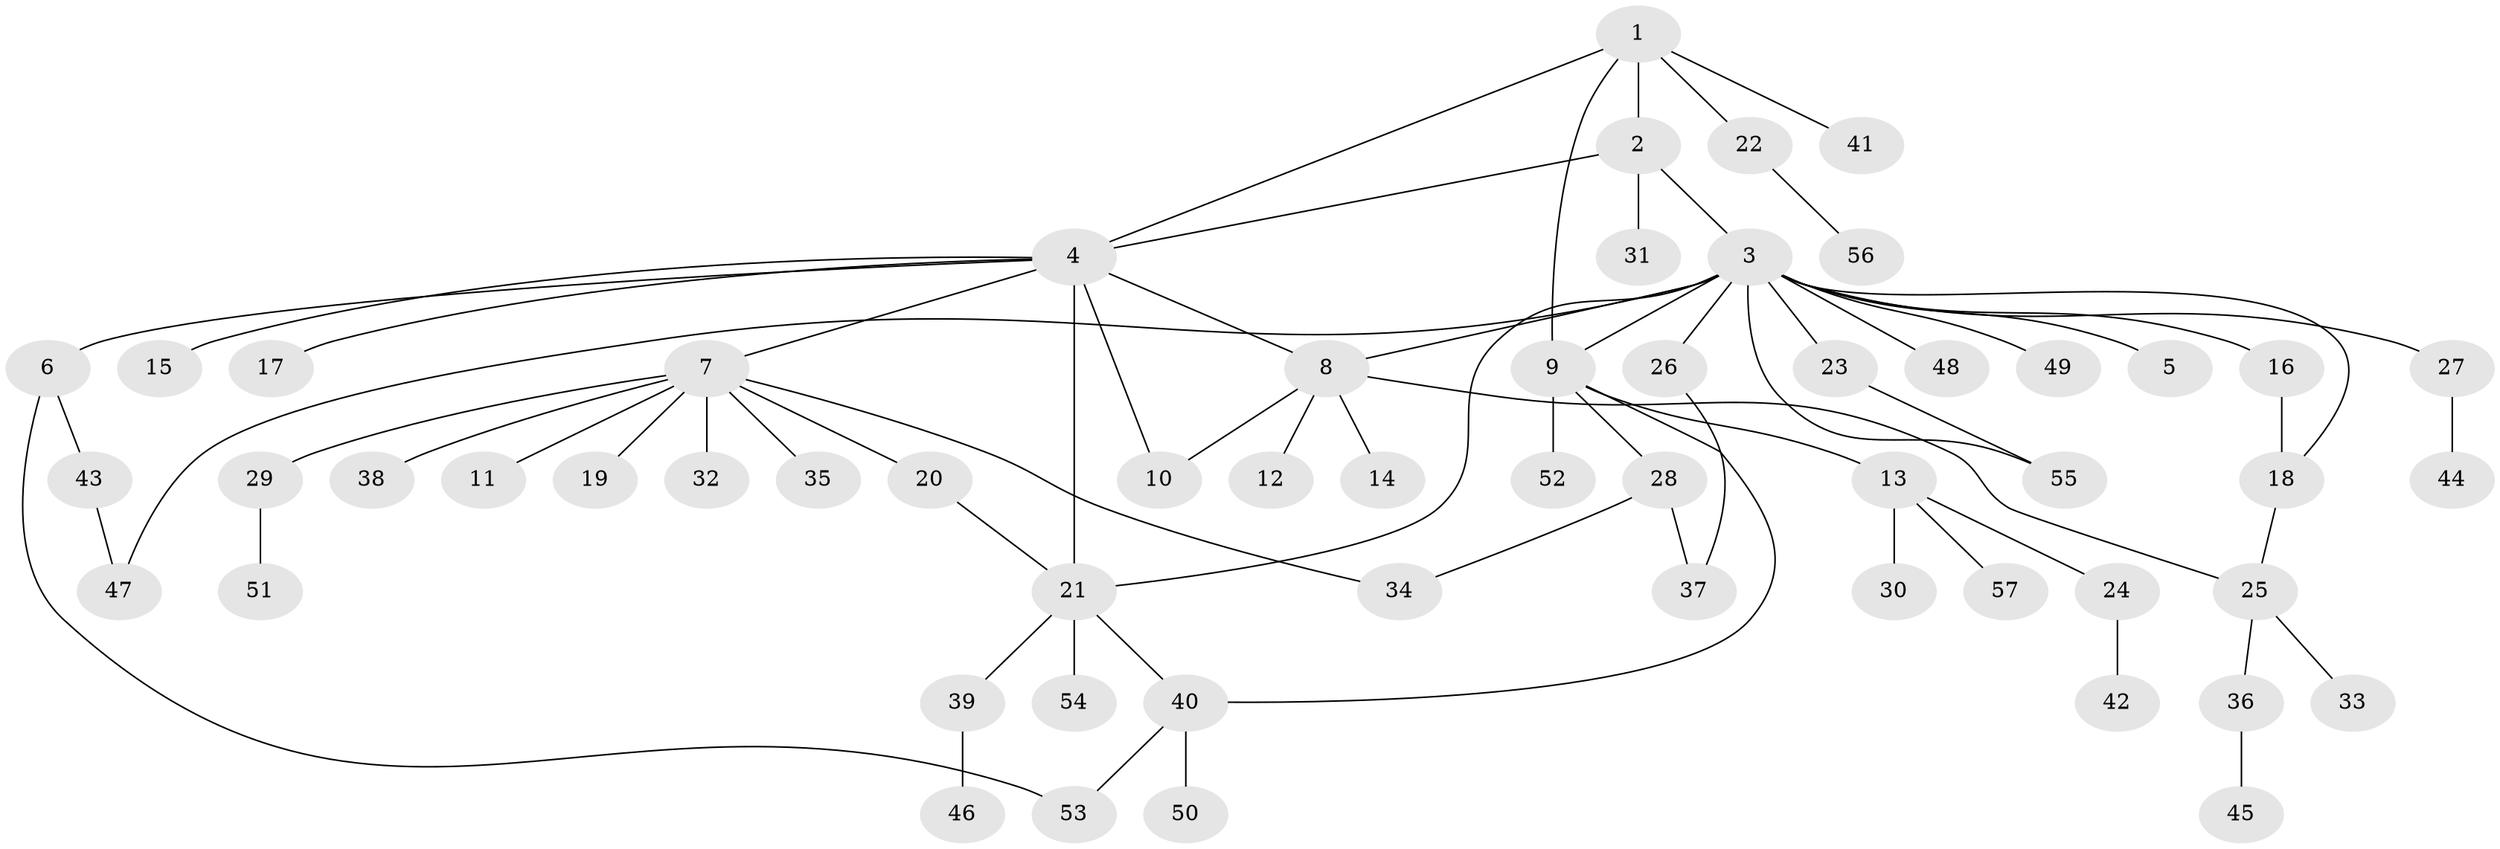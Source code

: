 // coarse degree distribution, {4: 0.02702702702702703, 3: 0.13513513513513514, 11: 0.02702702702702703, 13: 0.02702702702702703, 8: 0.05405405405405406, 5: 0.02702702702702703, 2: 0.16216216216216217, 1: 0.5405405405405406}
// Generated by graph-tools (version 1.1) at 2025/41/03/06/25 10:41:50]
// undirected, 57 vertices, 70 edges
graph export_dot {
graph [start="1"]
  node [color=gray90,style=filled];
  1;
  2;
  3;
  4;
  5;
  6;
  7;
  8;
  9;
  10;
  11;
  12;
  13;
  14;
  15;
  16;
  17;
  18;
  19;
  20;
  21;
  22;
  23;
  24;
  25;
  26;
  27;
  28;
  29;
  30;
  31;
  32;
  33;
  34;
  35;
  36;
  37;
  38;
  39;
  40;
  41;
  42;
  43;
  44;
  45;
  46;
  47;
  48;
  49;
  50;
  51;
  52;
  53;
  54;
  55;
  56;
  57;
  1 -- 2;
  1 -- 4;
  1 -- 9;
  1 -- 22;
  1 -- 41;
  2 -- 3;
  2 -- 4;
  2 -- 31;
  3 -- 5;
  3 -- 8;
  3 -- 9;
  3 -- 16;
  3 -- 18;
  3 -- 21;
  3 -- 23;
  3 -- 26;
  3 -- 27;
  3 -- 47;
  3 -- 48;
  3 -- 49;
  3 -- 55;
  4 -- 6;
  4 -- 7;
  4 -- 8;
  4 -- 10;
  4 -- 15;
  4 -- 17;
  4 -- 21;
  6 -- 43;
  6 -- 53;
  7 -- 11;
  7 -- 19;
  7 -- 20;
  7 -- 29;
  7 -- 32;
  7 -- 34;
  7 -- 35;
  7 -- 38;
  8 -- 10;
  8 -- 12;
  8 -- 14;
  8 -- 25;
  9 -- 13;
  9 -- 28;
  9 -- 40;
  9 -- 52;
  13 -- 24;
  13 -- 30;
  13 -- 57;
  16 -- 18;
  18 -- 25;
  20 -- 21;
  21 -- 39;
  21 -- 40;
  21 -- 54;
  22 -- 56;
  23 -- 55;
  24 -- 42;
  25 -- 33;
  25 -- 36;
  26 -- 37;
  27 -- 44;
  28 -- 34;
  28 -- 37;
  29 -- 51;
  36 -- 45;
  39 -- 46;
  40 -- 50;
  40 -- 53;
  43 -- 47;
}
